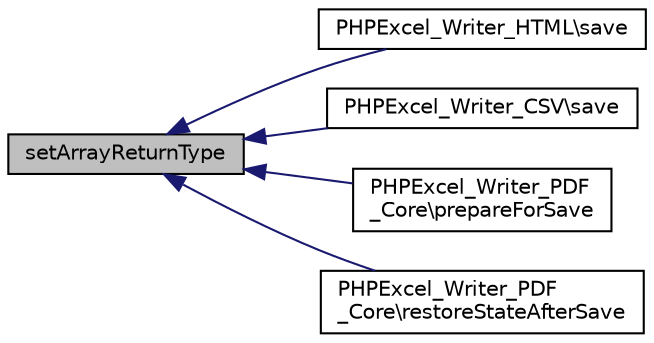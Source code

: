 digraph "setArrayReturnType"
{
  edge [fontname="Helvetica",fontsize="10",labelfontname="Helvetica",labelfontsize="10"];
  node [fontname="Helvetica",fontsize="10",shape=record];
  rankdir="LR";
  Node267 [label="setArrayReturnType",height=0.2,width=0.4,color="black", fillcolor="grey75", style="filled", fontcolor="black"];
  Node267 -> Node268 [dir="back",color="midnightblue",fontsize="10",style="solid",fontname="Helvetica"];
  Node268 [label="PHPExcel_Writer_HTML\\save",height=0.2,width=0.4,color="black", fillcolor="white", style="filled",URL="$class_p_h_p_excel___writer___h_t_m_l.html#a47cf44d053426c59c85d31f37744687c"];
  Node267 -> Node269 [dir="back",color="midnightblue",fontsize="10",style="solid",fontname="Helvetica"];
  Node269 [label="PHPExcel_Writer_CSV\\save",height=0.2,width=0.4,color="black", fillcolor="white", style="filled",URL="$class_p_h_p_excel___writer___c_s_v.html#a47cf44d053426c59c85d31f37744687c"];
  Node267 -> Node270 [dir="back",color="midnightblue",fontsize="10",style="solid",fontname="Helvetica"];
  Node270 [label="PHPExcel_Writer_PDF\l_Core\\prepareForSave",height=0.2,width=0.4,color="black", fillcolor="white", style="filled",URL="$class_p_h_p_excel___writer___p_d_f___core.html#a8f7146ac1b3765494f558fe3a7cc35e6"];
  Node267 -> Node271 [dir="back",color="midnightblue",fontsize="10",style="solid",fontname="Helvetica"];
  Node271 [label="PHPExcel_Writer_PDF\l_Core\\restoreStateAfterSave",height=0.2,width=0.4,color="black", fillcolor="white", style="filled",URL="$class_p_h_p_excel___writer___p_d_f___core.html#a2c7a7173fd56a851d60a496d3941325b"];
}
